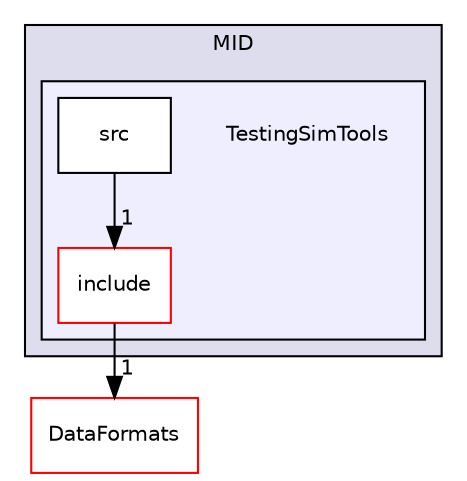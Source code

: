 digraph "/home/travis/build/AliceO2Group/AliceO2/Detectors/MUON/MID/TestingSimTools" {
  bgcolor=transparent;
  compound=true
  node [ fontsize="10", fontname="Helvetica"];
  edge [ labelfontsize="10", labelfontname="Helvetica"];
  subgraph clusterdir_9e24c537087392bd208449d0b48c466c {
    graph [ bgcolor="#ddddee", pencolor="black", label="MID" fontname="Helvetica", fontsize="10", URL="dir_9e24c537087392bd208449d0b48c466c.html"]
  subgraph clusterdir_3ffb816f6d71c6665c34f0fe3ab9978a {
    graph [ bgcolor="#eeeeff", pencolor="black", label="" URL="dir_3ffb816f6d71c6665c34f0fe3ab9978a.html"];
    dir_3ffb816f6d71c6665c34f0fe3ab9978a [shape=plaintext label="TestingSimTools"];
    dir_9bff2f830f7118840bde6e50de17d9b8 [shape=box label="include" color="red" fillcolor="white" style="filled" URL="dir_9bff2f830f7118840bde6e50de17d9b8.html"];
    dir_6427f5ae83a9b7f879efa691dd02901f [shape=box label="src" color="black" fillcolor="white" style="filled" URL="dir_6427f5ae83a9b7f879efa691dd02901f.html"];
  }
  }
  dir_2171f7ec022c5423887b07c69b2f5b48 [shape=box label="DataFormats" color="red" URL="dir_2171f7ec022c5423887b07c69b2f5b48.html"];
  dir_9bff2f830f7118840bde6e50de17d9b8->dir_2171f7ec022c5423887b07c69b2f5b48 [headlabel="1", labeldistance=1.5 headhref="dir_000296_000056.html"];
  dir_6427f5ae83a9b7f879efa691dd02901f->dir_9bff2f830f7118840bde6e50de17d9b8 [headlabel="1", labeldistance=1.5 headhref="dir_000298_000296.html"];
}
